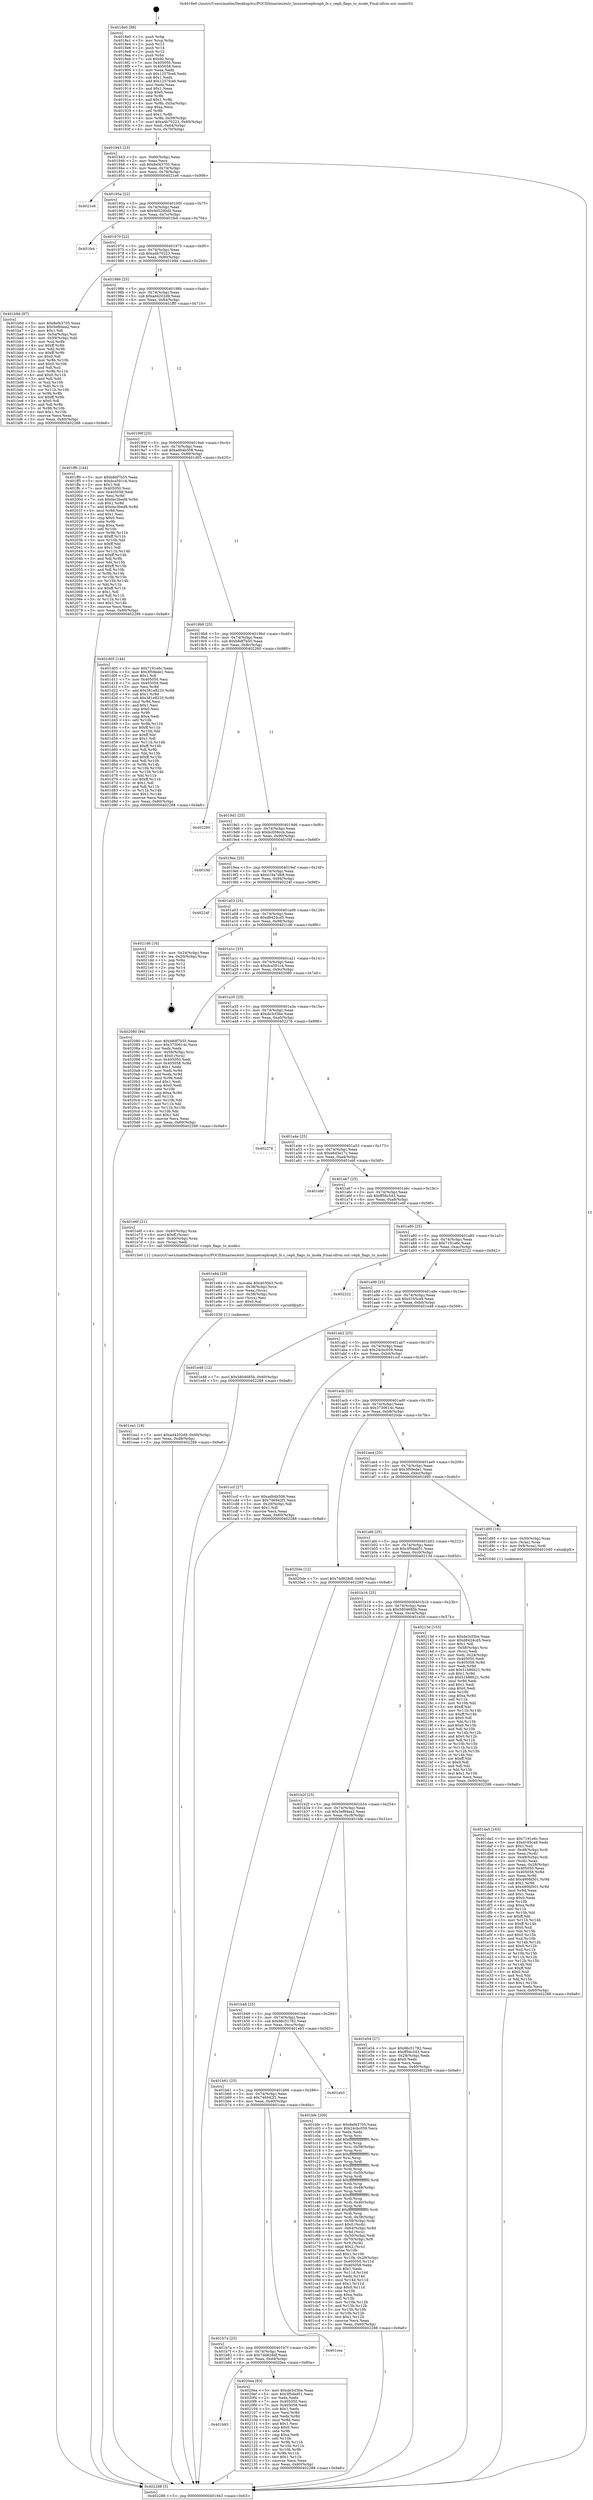 digraph "0x4018e0" {
  label = "0x4018e0 (/mnt/c/Users/mathe/Desktop/tcc/POCII/binaries/extr_linuxnetcephceph_fs.c_ceph_flags_to_mode_Final-ollvm.out::main(0))"
  labelloc = "t"
  node[shape=record]

  Entry [label="",width=0.3,height=0.3,shape=circle,fillcolor=black,style=filled]
  "0x401943" [label="{
     0x401943 [23]\l
     | [instrs]\l
     &nbsp;&nbsp;0x401943 \<+3\>: mov -0x60(%rbp),%eax\l
     &nbsp;&nbsp;0x401946 \<+2\>: mov %eax,%ecx\l
     &nbsp;&nbsp;0x401948 \<+6\>: sub $0x8ef43705,%ecx\l
     &nbsp;&nbsp;0x40194e \<+3\>: mov %eax,-0x74(%rbp)\l
     &nbsp;&nbsp;0x401951 \<+3\>: mov %ecx,-0x78(%rbp)\l
     &nbsp;&nbsp;0x401954 \<+6\>: je 00000000004021e6 \<main+0x906\>\l
  }"]
  "0x4021e6" [label="{
     0x4021e6\l
  }", style=dashed]
  "0x40195a" [label="{
     0x40195a [22]\l
     | [instrs]\l
     &nbsp;&nbsp;0x40195a \<+5\>: jmp 000000000040195f \<main+0x7f\>\l
     &nbsp;&nbsp;0x40195f \<+3\>: mov -0x74(%rbp),%eax\l
     &nbsp;&nbsp;0x401962 \<+5\>: sub $0x9d52d0d0,%eax\l
     &nbsp;&nbsp;0x401967 \<+3\>: mov %eax,-0x7c(%rbp)\l
     &nbsp;&nbsp;0x40196a \<+6\>: je 0000000000401fe4 \<main+0x704\>\l
  }"]
  Exit [label="",width=0.3,height=0.3,shape=circle,fillcolor=black,style=filled,peripheries=2]
  "0x401fe4" [label="{
     0x401fe4\l
  }", style=dashed]
  "0x401970" [label="{
     0x401970 [22]\l
     | [instrs]\l
     &nbsp;&nbsp;0x401970 \<+5\>: jmp 0000000000401975 \<main+0x95\>\l
     &nbsp;&nbsp;0x401975 \<+3\>: mov -0x74(%rbp),%eax\l
     &nbsp;&nbsp;0x401978 \<+5\>: sub $0xa4b70223,%eax\l
     &nbsp;&nbsp;0x40197d \<+3\>: mov %eax,-0x80(%rbp)\l
     &nbsp;&nbsp;0x401980 \<+6\>: je 0000000000401b9d \<main+0x2bd\>\l
  }"]
  "0x401b93" [label="{
     0x401b93\l
  }", style=dashed]
  "0x401b9d" [label="{
     0x401b9d [97]\l
     | [instrs]\l
     &nbsp;&nbsp;0x401b9d \<+5\>: mov $0x8ef43705,%eax\l
     &nbsp;&nbsp;0x401ba2 \<+5\>: mov $0x5ef84ea2,%ecx\l
     &nbsp;&nbsp;0x401ba7 \<+2\>: mov $0x1,%dl\l
     &nbsp;&nbsp;0x401ba9 \<+4\>: mov -0x5a(%rbp),%sil\l
     &nbsp;&nbsp;0x401bad \<+4\>: mov -0x59(%rbp),%dil\l
     &nbsp;&nbsp;0x401bb1 \<+3\>: mov %sil,%r8b\l
     &nbsp;&nbsp;0x401bb4 \<+4\>: xor $0xff,%r8b\l
     &nbsp;&nbsp;0x401bb8 \<+3\>: mov %dil,%r9b\l
     &nbsp;&nbsp;0x401bbb \<+4\>: xor $0xff,%r9b\l
     &nbsp;&nbsp;0x401bbf \<+3\>: xor $0x0,%dl\l
     &nbsp;&nbsp;0x401bc2 \<+3\>: mov %r8b,%r10b\l
     &nbsp;&nbsp;0x401bc5 \<+4\>: and $0x0,%r10b\l
     &nbsp;&nbsp;0x401bc9 \<+3\>: and %dl,%sil\l
     &nbsp;&nbsp;0x401bcc \<+3\>: mov %r9b,%r11b\l
     &nbsp;&nbsp;0x401bcf \<+4\>: and $0x0,%r11b\l
     &nbsp;&nbsp;0x401bd3 \<+3\>: and %dl,%dil\l
     &nbsp;&nbsp;0x401bd6 \<+3\>: or %sil,%r10b\l
     &nbsp;&nbsp;0x401bd9 \<+3\>: or %dil,%r11b\l
     &nbsp;&nbsp;0x401bdc \<+3\>: xor %r11b,%r10b\l
     &nbsp;&nbsp;0x401bdf \<+3\>: or %r9b,%r8b\l
     &nbsp;&nbsp;0x401be2 \<+4\>: xor $0xff,%r8b\l
     &nbsp;&nbsp;0x401be6 \<+3\>: or $0x0,%dl\l
     &nbsp;&nbsp;0x401be9 \<+3\>: and %dl,%r8b\l
     &nbsp;&nbsp;0x401bec \<+3\>: or %r8b,%r10b\l
     &nbsp;&nbsp;0x401bef \<+4\>: test $0x1,%r10b\l
     &nbsp;&nbsp;0x401bf3 \<+3\>: cmovne %ecx,%eax\l
     &nbsp;&nbsp;0x401bf6 \<+3\>: mov %eax,-0x60(%rbp)\l
     &nbsp;&nbsp;0x401bf9 \<+5\>: jmp 0000000000402288 \<main+0x9a8\>\l
  }"]
  "0x401986" [label="{
     0x401986 [25]\l
     | [instrs]\l
     &nbsp;&nbsp;0x401986 \<+5\>: jmp 000000000040198b \<main+0xab\>\l
     &nbsp;&nbsp;0x40198b \<+3\>: mov -0x74(%rbp),%eax\l
     &nbsp;&nbsp;0x40198e \<+5\>: sub $0xad4202d9,%eax\l
     &nbsp;&nbsp;0x401993 \<+6\>: mov %eax,-0x84(%rbp)\l
     &nbsp;&nbsp;0x401999 \<+6\>: je 0000000000401ff0 \<main+0x710\>\l
  }"]
  "0x402288" [label="{
     0x402288 [5]\l
     | [instrs]\l
     &nbsp;&nbsp;0x402288 \<+5\>: jmp 0000000000401943 \<main+0x63\>\l
  }"]
  "0x4018e0" [label="{
     0x4018e0 [99]\l
     | [instrs]\l
     &nbsp;&nbsp;0x4018e0 \<+1\>: push %rbp\l
     &nbsp;&nbsp;0x4018e1 \<+3\>: mov %rsp,%rbp\l
     &nbsp;&nbsp;0x4018e4 \<+2\>: push %r15\l
     &nbsp;&nbsp;0x4018e6 \<+2\>: push %r14\l
     &nbsp;&nbsp;0x4018e8 \<+2\>: push %r12\l
     &nbsp;&nbsp;0x4018ea \<+1\>: push %rbx\l
     &nbsp;&nbsp;0x4018eb \<+7\>: sub $0xd0,%rsp\l
     &nbsp;&nbsp;0x4018f2 \<+7\>: mov 0x405050,%eax\l
     &nbsp;&nbsp;0x4018f9 \<+7\>: mov 0x405058,%ecx\l
     &nbsp;&nbsp;0x401900 \<+2\>: mov %eax,%edx\l
     &nbsp;&nbsp;0x401902 \<+6\>: sub $0x1257fce6,%edx\l
     &nbsp;&nbsp;0x401908 \<+3\>: sub $0x1,%edx\l
     &nbsp;&nbsp;0x40190b \<+6\>: add $0x1257fce6,%edx\l
     &nbsp;&nbsp;0x401911 \<+3\>: imul %edx,%eax\l
     &nbsp;&nbsp;0x401914 \<+3\>: and $0x1,%eax\l
     &nbsp;&nbsp;0x401917 \<+3\>: cmp $0x0,%eax\l
     &nbsp;&nbsp;0x40191a \<+4\>: sete %r8b\l
     &nbsp;&nbsp;0x40191e \<+4\>: and $0x1,%r8b\l
     &nbsp;&nbsp;0x401922 \<+4\>: mov %r8b,-0x5a(%rbp)\l
     &nbsp;&nbsp;0x401926 \<+3\>: cmp $0xa,%ecx\l
     &nbsp;&nbsp;0x401929 \<+4\>: setl %r8b\l
     &nbsp;&nbsp;0x40192d \<+4\>: and $0x1,%r8b\l
     &nbsp;&nbsp;0x401931 \<+4\>: mov %r8b,-0x59(%rbp)\l
     &nbsp;&nbsp;0x401935 \<+7\>: movl $0xa4b70223,-0x60(%rbp)\l
     &nbsp;&nbsp;0x40193c \<+3\>: mov %edi,-0x64(%rbp)\l
     &nbsp;&nbsp;0x40193f \<+4\>: mov %rsi,-0x70(%rbp)\l
  }"]
  "0x4020ea" [label="{
     0x4020ea [83]\l
     | [instrs]\l
     &nbsp;&nbsp;0x4020ea \<+5\>: mov $0xde3cf3be,%eax\l
     &nbsp;&nbsp;0x4020ef \<+5\>: mov $0x3f5ded51,%ecx\l
     &nbsp;&nbsp;0x4020f4 \<+2\>: xor %edx,%edx\l
     &nbsp;&nbsp;0x4020f6 \<+7\>: mov 0x405050,%esi\l
     &nbsp;&nbsp;0x4020fd \<+7\>: mov 0x405058,%edi\l
     &nbsp;&nbsp;0x402104 \<+3\>: sub $0x1,%edx\l
     &nbsp;&nbsp;0x402107 \<+3\>: mov %esi,%r8d\l
     &nbsp;&nbsp;0x40210a \<+3\>: add %edx,%r8d\l
     &nbsp;&nbsp;0x40210d \<+4\>: imul %r8d,%esi\l
     &nbsp;&nbsp;0x402111 \<+3\>: and $0x1,%esi\l
     &nbsp;&nbsp;0x402114 \<+3\>: cmp $0x0,%esi\l
     &nbsp;&nbsp;0x402117 \<+4\>: sete %r9b\l
     &nbsp;&nbsp;0x40211b \<+3\>: cmp $0xa,%edi\l
     &nbsp;&nbsp;0x40211e \<+4\>: setl %r10b\l
     &nbsp;&nbsp;0x402122 \<+3\>: mov %r9b,%r11b\l
     &nbsp;&nbsp;0x402125 \<+3\>: and %r10b,%r11b\l
     &nbsp;&nbsp;0x402128 \<+3\>: xor %r10b,%r9b\l
     &nbsp;&nbsp;0x40212b \<+3\>: or %r9b,%r11b\l
     &nbsp;&nbsp;0x40212e \<+4\>: test $0x1,%r11b\l
     &nbsp;&nbsp;0x402132 \<+3\>: cmovne %ecx,%eax\l
     &nbsp;&nbsp;0x402135 \<+3\>: mov %eax,-0x60(%rbp)\l
     &nbsp;&nbsp;0x402138 \<+5\>: jmp 0000000000402288 \<main+0x9a8\>\l
  }"]
  "0x401ff0" [label="{
     0x401ff0 [144]\l
     | [instrs]\l
     &nbsp;&nbsp;0x401ff0 \<+5\>: mov $0xb8df7b55,%eax\l
     &nbsp;&nbsp;0x401ff5 \<+5\>: mov $0xdca591c4,%ecx\l
     &nbsp;&nbsp;0x401ffa \<+2\>: mov $0x1,%dl\l
     &nbsp;&nbsp;0x401ffc \<+7\>: mov 0x405050,%esi\l
     &nbsp;&nbsp;0x402003 \<+7\>: mov 0x405058,%edi\l
     &nbsp;&nbsp;0x40200a \<+3\>: mov %esi,%r8d\l
     &nbsp;&nbsp;0x40200d \<+7\>: sub $0xfac3bed8,%r8d\l
     &nbsp;&nbsp;0x402014 \<+4\>: sub $0x1,%r8d\l
     &nbsp;&nbsp;0x402018 \<+7\>: add $0xfac3bed8,%r8d\l
     &nbsp;&nbsp;0x40201f \<+4\>: imul %r8d,%esi\l
     &nbsp;&nbsp;0x402023 \<+3\>: and $0x1,%esi\l
     &nbsp;&nbsp;0x402026 \<+3\>: cmp $0x0,%esi\l
     &nbsp;&nbsp;0x402029 \<+4\>: sete %r9b\l
     &nbsp;&nbsp;0x40202d \<+3\>: cmp $0xa,%edi\l
     &nbsp;&nbsp;0x402030 \<+4\>: setl %r10b\l
     &nbsp;&nbsp;0x402034 \<+3\>: mov %r9b,%r11b\l
     &nbsp;&nbsp;0x402037 \<+4\>: xor $0xff,%r11b\l
     &nbsp;&nbsp;0x40203b \<+3\>: mov %r10b,%bl\l
     &nbsp;&nbsp;0x40203e \<+3\>: xor $0xff,%bl\l
     &nbsp;&nbsp;0x402041 \<+3\>: xor $0x1,%dl\l
     &nbsp;&nbsp;0x402044 \<+3\>: mov %r11b,%r14b\l
     &nbsp;&nbsp;0x402047 \<+4\>: and $0xff,%r14b\l
     &nbsp;&nbsp;0x40204b \<+3\>: and %dl,%r9b\l
     &nbsp;&nbsp;0x40204e \<+3\>: mov %bl,%r15b\l
     &nbsp;&nbsp;0x402051 \<+4\>: and $0xff,%r15b\l
     &nbsp;&nbsp;0x402055 \<+3\>: and %dl,%r10b\l
     &nbsp;&nbsp;0x402058 \<+3\>: or %r9b,%r14b\l
     &nbsp;&nbsp;0x40205b \<+3\>: or %r10b,%r15b\l
     &nbsp;&nbsp;0x40205e \<+3\>: xor %r15b,%r14b\l
     &nbsp;&nbsp;0x402061 \<+3\>: or %bl,%r11b\l
     &nbsp;&nbsp;0x402064 \<+4\>: xor $0xff,%r11b\l
     &nbsp;&nbsp;0x402068 \<+3\>: or $0x1,%dl\l
     &nbsp;&nbsp;0x40206b \<+3\>: and %dl,%r11b\l
     &nbsp;&nbsp;0x40206e \<+3\>: or %r11b,%r14b\l
     &nbsp;&nbsp;0x402071 \<+4\>: test $0x1,%r14b\l
     &nbsp;&nbsp;0x402075 \<+3\>: cmovne %ecx,%eax\l
     &nbsp;&nbsp;0x402078 \<+3\>: mov %eax,-0x60(%rbp)\l
     &nbsp;&nbsp;0x40207b \<+5\>: jmp 0000000000402288 \<main+0x9a8\>\l
  }"]
  "0x40199f" [label="{
     0x40199f [25]\l
     | [instrs]\l
     &nbsp;&nbsp;0x40199f \<+5\>: jmp 00000000004019a4 \<main+0xc4\>\l
     &nbsp;&nbsp;0x4019a4 \<+3\>: mov -0x74(%rbp),%eax\l
     &nbsp;&nbsp;0x4019a7 \<+5\>: sub $0xadb4b508,%eax\l
     &nbsp;&nbsp;0x4019ac \<+6\>: mov %eax,-0x88(%rbp)\l
     &nbsp;&nbsp;0x4019b2 \<+6\>: je 0000000000401d05 \<main+0x425\>\l
  }"]
  "0x401b7a" [label="{
     0x401b7a [25]\l
     | [instrs]\l
     &nbsp;&nbsp;0x401b7a \<+5\>: jmp 0000000000401b7f \<main+0x29f\>\l
     &nbsp;&nbsp;0x401b7f \<+3\>: mov -0x74(%rbp),%eax\l
     &nbsp;&nbsp;0x401b82 \<+5\>: sub $0x7dd828df,%eax\l
     &nbsp;&nbsp;0x401b87 \<+6\>: mov %eax,-0xd4(%rbp)\l
     &nbsp;&nbsp;0x401b8d \<+6\>: je 00000000004020ea \<main+0x80a\>\l
  }"]
  "0x401d05" [label="{
     0x401d05 [144]\l
     | [instrs]\l
     &nbsp;&nbsp;0x401d05 \<+5\>: mov $0x7191e6c,%eax\l
     &nbsp;&nbsp;0x401d0a \<+5\>: mov $0x3f59ede1,%ecx\l
     &nbsp;&nbsp;0x401d0f \<+2\>: mov $0x1,%dl\l
     &nbsp;&nbsp;0x401d11 \<+7\>: mov 0x405050,%esi\l
     &nbsp;&nbsp;0x401d18 \<+7\>: mov 0x405058,%edi\l
     &nbsp;&nbsp;0x401d1f \<+3\>: mov %esi,%r8d\l
     &nbsp;&nbsp;0x401d22 \<+7\>: add $0x381e8220,%r8d\l
     &nbsp;&nbsp;0x401d29 \<+4\>: sub $0x1,%r8d\l
     &nbsp;&nbsp;0x401d2d \<+7\>: sub $0x381e8220,%r8d\l
     &nbsp;&nbsp;0x401d34 \<+4\>: imul %r8d,%esi\l
     &nbsp;&nbsp;0x401d38 \<+3\>: and $0x1,%esi\l
     &nbsp;&nbsp;0x401d3b \<+3\>: cmp $0x0,%esi\l
     &nbsp;&nbsp;0x401d3e \<+4\>: sete %r9b\l
     &nbsp;&nbsp;0x401d42 \<+3\>: cmp $0xa,%edi\l
     &nbsp;&nbsp;0x401d45 \<+4\>: setl %r10b\l
     &nbsp;&nbsp;0x401d49 \<+3\>: mov %r9b,%r11b\l
     &nbsp;&nbsp;0x401d4c \<+4\>: xor $0xff,%r11b\l
     &nbsp;&nbsp;0x401d50 \<+3\>: mov %r10b,%bl\l
     &nbsp;&nbsp;0x401d53 \<+3\>: xor $0xff,%bl\l
     &nbsp;&nbsp;0x401d56 \<+3\>: xor $0x1,%dl\l
     &nbsp;&nbsp;0x401d59 \<+3\>: mov %r11b,%r14b\l
     &nbsp;&nbsp;0x401d5c \<+4\>: and $0xff,%r14b\l
     &nbsp;&nbsp;0x401d60 \<+3\>: and %dl,%r9b\l
     &nbsp;&nbsp;0x401d63 \<+3\>: mov %bl,%r15b\l
     &nbsp;&nbsp;0x401d66 \<+4\>: and $0xff,%r15b\l
     &nbsp;&nbsp;0x401d6a \<+3\>: and %dl,%r10b\l
     &nbsp;&nbsp;0x401d6d \<+3\>: or %r9b,%r14b\l
     &nbsp;&nbsp;0x401d70 \<+3\>: or %r10b,%r15b\l
     &nbsp;&nbsp;0x401d73 \<+3\>: xor %r15b,%r14b\l
     &nbsp;&nbsp;0x401d76 \<+3\>: or %bl,%r11b\l
     &nbsp;&nbsp;0x401d79 \<+4\>: xor $0xff,%r11b\l
     &nbsp;&nbsp;0x401d7d \<+3\>: or $0x1,%dl\l
     &nbsp;&nbsp;0x401d80 \<+3\>: and %dl,%r11b\l
     &nbsp;&nbsp;0x401d83 \<+3\>: or %r11b,%r14b\l
     &nbsp;&nbsp;0x401d86 \<+4\>: test $0x1,%r14b\l
     &nbsp;&nbsp;0x401d8a \<+3\>: cmovne %ecx,%eax\l
     &nbsp;&nbsp;0x401d8d \<+3\>: mov %eax,-0x60(%rbp)\l
     &nbsp;&nbsp;0x401d90 \<+5\>: jmp 0000000000402288 \<main+0x9a8\>\l
  }"]
  "0x4019b8" [label="{
     0x4019b8 [25]\l
     | [instrs]\l
     &nbsp;&nbsp;0x4019b8 \<+5\>: jmp 00000000004019bd \<main+0xdd\>\l
     &nbsp;&nbsp;0x4019bd \<+3\>: mov -0x74(%rbp),%eax\l
     &nbsp;&nbsp;0x4019c0 \<+5\>: sub $0xb8df7b55,%eax\l
     &nbsp;&nbsp;0x4019c5 \<+6\>: mov %eax,-0x8c(%rbp)\l
     &nbsp;&nbsp;0x4019cb \<+6\>: je 0000000000402260 \<main+0x980\>\l
  }"]
  "0x401cea" [label="{
     0x401cea\l
  }", style=dashed]
  "0x402260" [label="{
     0x402260\l
  }", style=dashed]
  "0x4019d1" [label="{
     0x4019d1 [25]\l
     | [instrs]\l
     &nbsp;&nbsp;0x4019d1 \<+5\>: jmp 00000000004019d6 \<main+0xf6\>\l
     &nbsp;&nbsp;0x4019d6 \<+3\>: mov -0x74(%rbp),%eax\l
     &nbsp;&nbsp;0x4019d9 \<+5\>: sub $0xbc058ccb,%eax\l
     &nbsp;&nbsp;0x4019de \<+6\>: mov %eax,-0x90(%rbp)\l
     &nbsp;&nbsp;0x4019e4 \<+6\>: je 0000000000401f4f \<main+0x66f\>\l
  }"]
  "0x401b61" [label="{
     0x401b61 [25]\l
     | [instrs]\l
     &nbsp;&nbsp;0x401b61 \<+5\>: jmp 0000000000401b66 \<main+0x286\>\l
     &nbsp;&nbsp;0x401b66 \<+3\>: mov -0x74(%rbp),%eax\l
     &nbsp;&nbsp;0x401b69 \<+5\>: sub $0x746942f1,%eax\l
     &nbsp;&nbsp;0x401b6e \<+6\>: mov %eax,-0xd0(%rbp)\l
     &nbsp;&nbsp;0x401b74 \<+6\>: je 0000000000401cea \<main+0x40a\>\l
  }"]
  "0x401f4f" [label="{
     0x401f4f\l
  }", style=dashed]
  "0x4019ea" [label="{
     0x4019ea [25]\l
     | [instrs]\l
     &nbsp;&nbsp;0x4019ea \<+5\>: jmp 00000000004019ef \<main+0x10f\>\l
     &nbsp;&nbsp;0x4019ef \<+3\>: mov -0x74(%rbp),%eax\l
     &nbsp;&nbsp;0x4019f2 \<+5\>: sub $0xd19a7d68,%eax\l
     &nbsp;&nbsp;0x4019f7 \<+6\>: mov %eax,-0x94(%rbp)\l
     &nbsp;&nbsp;0x4019fd \<+6\>: je 000000000040224f \<main+0x96f\>\l
  }"]
  "0x401eb3" [label="{
     0x401eb3\l
  }", style=dashed]
  "0x40224f" [label="{
     0x40224f\l
  }", style=dashed]
  "0x401a03" [label="{
     0x401a03 [25]\l
     | [instrs]\l
     &nbsp;&nbsp;0x401a03 \<+5\>: jmp 0000000000401a08 \<main+0x128\>\l
     &nbsp;&nbsp;0x401a08 \<+3\>: mov -0x74(%rbp),%eax\l
     &nbsp;&nbsp;0x401a0b \<+5\>: sub $0xd8424cd5,%eax\l
     &nbsp;&nbsp;0x401a10 \<+6\>: mov %eax,-0x98(%rbp)\l
     &nbsp;&nbsp;0x401a16 \<+6\>: je 00000000004021d6 \<main+0x8f6\>\l
  }"]
  "0x401ea1" [label="{
     0x401ea1 [18]\l
     | [instrs]\l
     &nbsp;&nbsp;0x401ea1 \<+7\>: movl $0xad4202d9,-0x60(%rbp)\l
     &nbsp;&nbsp;0x401ea8 \<+6\>: mov %eax,-0xd8(%rbp)\l
     &nbsp;&nbsp;0x401eae \<+5\>: jmp 0000000000402288 \<main+0x9a8\>\l
  }"]
  "0x4021d6" [label="{
     0x4021d6 [16]\l
     | [instrs]\l
     &nbsp;&nbsp;0x4021d6 \<+3\>: mov -0x24(%rbp),%eax\l
     &nbsp;&nbsp;0x4021d9 \<+4\>: lea -0x20(%rbp),%rsp\l
     &nbsp;&nbsp;0x4021dd \<+1\>: pop %rbx\l
     &nbsp;&nbsp;0x4021de \<+2\>: pop %r12\l
     &nbsp;&nbsp;0x4021e0 \<+2\>: pop %r14\l
     &nbsp;&nbsp;0x4021e2 \<+2\>: pop %r15\l
     &nbsp;&nbsp;0x4021e4 \<+1\>: pop %rbp\l
     &nbsp;&nbsp;0x4021e5 \<+1\>: ret\l
  }"]
  "0x401a1c" [label="{
     0x401a1c [25]\l
     | [instrs]\l
     &nbsp;&nbsp;0x401a1c \<+5\>: jmp 0000000000401a21 \<main+0x141\>\l
     &nbsp;&nbsp;0x401a21 \<+3\>: mov -0x74(%rbp),%eax\l
     &nbsp;&nbsp;0x401a24 \<+5\>: sub $0xdca591c4,%eax\l
     &nbsp;&nbsp;0x401a29 \<+6\>: mov %eax,-0x9c(%rbp)\l
     &nbsp;&nbsp;0x401a2f \<+6\>: je 0000000000402080 \<main+0x7a0\>\l
  }"]
  "0x401e84" [label="{
     0x401e84 [29]\l
     | [instrs]\l
     &nbsp;&nbsp;0x401e84 \<+10\>: movabs $0x4030b3,%rdi\l
     &nbsp;&nbsp;0x401e8e \<+4\>: mov -0x38(%rbp),%rcx\l
     &nbsp;&nbsp;0x401e92 \<+2\>: mov %eax,(%rcx)\l
     &nbsp;&nbsp;0x401e94 \<+4\>: mov -0x38(%rbp),%rcx\l
     &nbsp;&nbsp;0x401e98 \<+2\>: mov (%rcx),%esi\l
     &nbsp;&nbsp;0x401e9a \<+2\>: mov $0x0,%al\l
     &nbsp;&nbsp;0x401e9c \<+5\>: call 0000000000401030 \<printf@plt\>\l
     | [calls]\l
     &nbsp;&nbsp;0x401030 \{1\} (unknown)\l
  }"]
  "0x402080" [label="{
     0x402080 [94]\l
     | [instrs]\l
     &nbsp;&nbsp;0x402080 \<+5\>: mov $0xb8df7b55,%eax\l
     &nbsp;&nbsp;0x402085 \<+5\>: mov $0x3730614c,%ecx\l
     &nbsp;&nbsp;0x40208a \<+2\>: xor %edx,%edx\l
     &nbsp;&nbsp;0x40208c \<+4\>: mov -0x58(%rbp),%rsi\l
     &nbsp;&nbsp;0x402090 \<+6\>: movl $0x0,(%rsi)\l
     &nbsp;&nbsp;0x402096 \<+7\>: mov 0x405050,%edi\l
     &nbsp;&nbsp;0x40209d \<+8\>: mov 0x405058,%r8d\l
     &nbsp;&nbsp;0x4020a5 \<+3\>: sub $0x1,%edx\l
     &nbsp;&nbsp;0x4020a8 \<+3\>: mov %edi,%r9d\l
     &nbsp;&nbsp;0x4020ab \<+3\>: add %edx,%r9d\l
     &nbsp;&nbsp;0x4020ae \<+4\>: imul %r9d,%edi\l
     &nbsp;&nbsp;0x4020b2 \<+3\>: and $0x1,%edi\l
     &nbsp;&nbsp;0x4020b5 \<+3\>: cmp $0x0,%edi\l
     &nbsp;&nbsp;0x4020b8 \<+4\>: sete %r10b\l
     &nbsp;&nbsp;0x4020bc \<+4\>: cmp $0xa,%r8d\l
     &nbsp;&nbsp;0x4020c0 \<+4\>: setl %r11b\l
     &nbsp;&nbsp;0x4020c4 \<+3\>: mov %r10b,%bl\l
     &nbsp;&nbsp;0x4020c7 \<+3\>: and %r11b,%bl\l
     &nbsp;&nbsp;0x4020ca \<+3\>: xor %r11b,%r10b\l
     &nbsp;&nbsp;0x4020cd \<+3\>: or %r10b,%bl\l
     &nbsp;&nbsp;0x4020d0 \<+3\>: test $0x1,%bl\l
     &nbsp;&nbsp;0x4020d3 \<+3\>: cmovne %ecx,%eax\l
     &nbsp;&nbsp;0x4020d6 \<+3\>: mov %eax,-0x60(%rbp)\l
     &nbsp;&nbsp;0x4020d9 \<+5\>: jmp 0000000000402288 \<main+0x9a8\>\l
  }"]
  "0x401a35" [label="{
     0x401a35 [25]\l
     | [instrs]\l
     &nbsp;&nbsp;0x401a35 \<+5\>: jmp 0000000000401a3a \<main+0x15a\>\l
     &nbsp;&nbsp;0x401a3a \<+3\>: mov -0x74(%rbp),%eax\l
     &nbsp;&nbsp;0x401a3d \<+5\>: sub $0xde3cf3be,%eax\l
     &nbsp;&nbsp;0x401a42 \<+6\>: mov %eax,-0xa0(%rbp)\l
     &nbsp;&nbsp;0x401a48 \<+6\>: je 0000000000402276 \<main+0x996\>\l
  }"]
  "0x401da5" [label="{
     0x401da5 [163]\l
     | [instrs]\l
     &nbsp;&nbsp;0x401da5 \<+5\>: mov $0x7191e6c,%ecx\l
     &nbsp;&nbsp;0x401daa \<+5\>: mov $0xd165ca9,%edx\l
     &nbsp;&nbsp;0x401daf \<+3\>: mov $0x1,%sil\l
     &nbsp;&nbsp;0x401db2 \<+4\>: mov -0x48(%rbp),%rdi\l
     &nbsp;&nbsp;0x401db6 \<+2\>: mov %eax,(%rdi)\l
     &nbsp;&nbsp;0x401db8 \<+4\>: mov -0x48(%rbp),%rdi\l
     &nbsp;&nbsp;0x401dbc \<+2\>: mov (%rdi),%eax\l
     &nbsp;&nbsp;0x401dbe \<+3\>: mov %eax,-0x28(%rbp)\l
     &nbsp;&nbsp;0x401dc1 \<+7\>: mov 0x405050,%eax\l
     &nbsp;&nbsp;0x401dc8 \<+8\>: mov 0x405058,%r8d\l
     &nbsp;&nbsp;0x401dd0 \<+3\>: mov %eax,%r9d\l
     &nbsp;&nbsp;0x401dd3 \<+7\>: add $0x490fd501,%r9d\l
     &nbsp;&nbsp;0x401dda \<+4\>: sub $0x1,%r9d\l
     &nbsp;&nbsp;0x401dde \<+7\>: sub $0x490fd501,%r9d\l
     &nbsp;&nbsp;0x401de5 \<+4\>: imul %r9d,%eax\l
     &nbsp;&nbsp;0x401de9 \<+3\>: and $0x1,%eax\l
     &nbsp;&nbsp;0x401dec \<+3\>: cmp $0x0,%eax\l
     &nbsp;&nbsp;0x401def \<+4\>: sete %r10b\l
     &nbsp;&nbsp;0x401df3 \<+4\>: cmp $0xa,%r8d\l
     &nbsp;&nbsp;0x401df7 \<+4\>: setl %r11b\l
     &nbsp;&nbsp;0x401dfb \<+3\>: mov %r10b,%bl\l
     &nbsp;&nbsp;0x401dfe \<+3\>: xor $0xff,%bl\l
     &nbsp;&nbsp;0x401e01 \<+3\>: mov %r11b,%r14b\l
     &nbsp;&nbsp;0x401e04 \<+4\>: xor $0xff,%r14b\l
     &nbsp;&nbsp;0x401e08 \<+4\>: xor $0x0,%sil\l
     &nbsp;&nbsp;0x401e0c \<+3\>: mov %bl,%r15b\l
     &nbsp;&nbsp;0x401e0f \<+4\>: and $0x0,%r15b\l
     &nbsp;&nbsp;0x401e13 \<+3\>: and %sil,%r10b\l
     &nbsp;&nbsp;0x401e16 \<+3\>: mov %r14b,%r12b\l
     &nbsp;&nbsp;0x401e19 \<+4\>: and $0x0,%r12b\l
     &nbsp;&nbsp;0x401e1d \<+3\>: and %sil,%r11b\l
     &nbsp;&nbsp;0x401e20 \<+3\>: or %r10b,%r15b\l
     &nbsp;&nbsp;0x401e23 \<+3\>: or %r11b,%r12b\l
     &nbsp;&nbsp;0x401e26 \<+3\>: xor %r12b,%r15b\l
     &nbsp;&nbsp;0x401e29 \<+3\>: or %r14b,%bl\l
     &nbsp;&nbsp;0x401e2c \<+3\>: xor $0xff,%bl\l
     &nbsp;&nbsp;0x401e2f \<+4\>: or $0x0,%sil\l
     &nbsp;&nbsp;0x401e33 \<+3\>: and %sil,%bl\l
     &nbsp;&nbsp;0x401e36 \<+3\>: or %bl,%r15b\l
     &nbsp;&nbsp;0x401e39 \<+4\>: test $0x1,%r15b\l
     &nbsp;&nbsp;0x401e3d \<+3\>: cmovne %edx,%ecx\l
     &nbsp;&nbsp;0x401e40 \<+3\>: mov %ecx,-0x60(%rbp)\l
     &nbsp;&nbsp;0x401e43 \<+5\>: jmp 0000000000402288 \<main+0x9a8\>\l
  }"]
  "0x402276" [label="{
     0x402276\l
  }", style=dashed]
  "0x401a4e" [label="{
     0x401a4e [25]\l
     | [instrs]\l
     &nbsp;&nbsp;0x401a4e \<+5\>: jmp 0000000000401a53 \<main+0x173\>\l
     &nbsp;&nbsp;0x401a53 \<+3\>: mov -0x74(%rbp),%eax\l
     &nbsp;&nbsp;0x401a56 \<+5\>: sub $0xe6d3e17c,%eax\l
     &nbsp;&nbsp;0x401a5b \<+6\>: mov %eax,-0xa4(%rbp)\l
     &nbsp;&nbsp;0x401a61 \<+6\>: je 0000000000401ebf \<main+0x5df\>\l
  }"]
  "0x401b48" [label="{
     0x401b48 [25]\l
     | [instrs]\l
     &nbsp;&nbsp;0x401b48 \<+5\>: jmp 0000000000401b4d \<main+0x26d\>\l
     &nbsp;&nbsp;0x401b4d \<+3\>: mov -0x74(%rbp),%eax\l
     &nbsp;&nbsp;0x401b50 \<+5\>: sub $0x66c51782,%eax\l
     &nbsp;&nbsp;0x401b55 \<+6\>: mov %eax,-0xcc(%rbp)\l
     &nbsp;&nbsp;0x401b5b \<+6\>: je 0000000000401eb3 \<main+0x5d3\>\l
  }"]
  "0x401ebf" [label="{
     0x401ebf\l
  }", style=dashed]
  "0x401a67" [label="{
     0x401a67 [25]\l
     | [instrs]\l
     &nbsp;&nbsp;0x401a67 \<+5\>: jmp 0000000000401a6c \<main+0x18c\>\l
     &nbsp;&nbsp;0x401a6c \<+3\>: mov -0x74(%rbp),%eax\l
     &nbsp;&nbsp;0x401a6f \<+5\>: sub $0xff56c543,%eax\l
     &nbsp;&nbsp;0x401a74 \<+6\>: mov %eax,-0xa8(%rbp)\l
     &nbsp;&nbsp;0x401a7a \<+6\>: je 0000000000401e6f \<main+0x58f\>\l
  }"]
  "0x401bfe" [label="{
     0x401bfe [209]\l
     | [instrs]\l
     &nbsp;&nbsp;0x401bfe \<+5\>: mov $0x8ef43705,%eax\l
     &nbsp;&nbsp;0x401c03 \<+5\>: mov $0x24cbc059,%ecx\l
     &nbsp;&nbsp;0x401c08 \<+2\>: xor %edx,%edx\l
     &nbsp;&nbsp;0x401c0a \<+3\>: mov %rsp,%rsi\l
     &nbsp;&nbsp;0x401c0d \<+4\>: add $0xfffffffffffffff0,%rsi\l
     &nbsp;&nbsp;0x401c11 \<+3\>: mov %rsi,%rsp\l
     &nbsp;&nbsp;0x401c14 \<+4\>: mov %rsi,-0x58(%rbp)\l
     &nbsp;&nbsp;0x401c18 \<+3\>: mov %rsp,%rsi\l
     &nbsp;&nbsp;0x401c1b \<+4\>: add $0xfffffffffffffff0,%rsi\l
     &nbsp;&nbsp;0x401c1f \<+3\>: mov %rsi,%rsp\l
     &nbsp;&nbsp;0x401c22 \<+3\>: mov %rsp,%rdi\l
     &nbsp;&nbsp;0x401c25 \<+4\>: add $0xfffffffffffffff0,%rdi\l
     &nbsp;&nbsp;0x401c29 \<+3\>: mov %rdi,%rsp\l
     &nbsp;&nbsp;0x401c2c \<+4\>: mov %rdi,-0x50(%rbp)\l
     &nbsp;&nbsp;0x401c30 \<+3\>: mov %rsp,%rdi\l
     &nbsp;&nbsp;0x401c33 \<+4\>: add $0xfffffffffffffff0,%rdi\l
     &nbsp;&nbsp;0x401c37 \<+3\>: mov %rdi,%rsp\l
     &nbsp;&nbsp;0x401c3a \<+4\>: mov %rdi,-0x48(%rbp)\l
     &nbsp;&nbsp;0x401c3e \<+3\>: mov %rsp,%rdi\l
     &nbsp;&nbsp;0x401c41 \<+4\>: add $0xfffffffffffffff0,%rdi\l
     &nbsp;&nbsp;0x401c45 \<+3\>: mov %rdi,%rsp\l
     &nbsp;&nbsp;0x401c48 \<+4\>: mov %rdi,-0x40(%rbp)\l
     &nbsp;&nbsp;0x401c4c \<+3\>: mov %rsp,%rdi\l
     &nbsp;&nbsp;0x401c4f \<+4\>: add $0xfffffffffffffff0,%rdi\l
     &nbsp;&nbsp;0x401c53 \<+3\>: mov %rdi,%rsp\l
     &nbsp;&nbsp;0x401c56 \<+4\>: mov %rdi,-0x38(%rbp)\l
     &nbsp;&nbsp;0x401c5a \<+4\>: mov -0x58(%rbp),%rdi\l
     &nbsp;&nbsp;0x401c5e \<+6\>: movl $0x0,(%rdi)\l
     &nbsp;&nbsp;0x401c64 \<+4\>: mov -0x64(%rbp),%r8d\l
     &nbsp;&nbsp;0x401c68 \<+3\>: mov %r8d,(%rsi)\l
     &nbsp;&nbsp;0x401c6b \<+4\>: mov -0x50(%rbp),%rdi\l
     &nbsp;&nbsp;0x401c6f \<+4\>: mov -0x70(%rbp),%r9\l
     &nbsp;&nbsp;0x401c73 \<+3\>: mov %r9,(%rdi)\l
     &nbsp;&nbsp;0x401c76 \<+3\>: cmpl $0x2,(%rsi)\l
     &nbsp;&nbsp;0x401c79 \<+4\>: setne %r10b\l
     &nbsp;&nbsp;0x401c7d \<+4\>: and $0x1,%r10b\l
     &nbsp;&nbsp;0x401c81 \<+4\>: mov %r10b,-0x29(%rbp)\l
     &nbsp;&nbsp;0x401c85 \<+8\>: mov 0x405050,%r11d\l
     &nbsp;&nbsp;0x401c8d \<+7\>: mov 0x405058,%ebx\l
     &nbsp;&nbsp;0x401c94 \<+3\>: sub $0x1,%edx\l
     &nbsp;&nbsp;0x401c97 \<+3\>: mov %r11d,%r14d\l
     &nbsp;&nbsp;0x401c9a \<+3\>: add %edx,%r14d\l
     &nbsp;&nbsp;0x401c9d \<+4\>: imul %r14d,%r11d\l
     &nbsp;&nbsp;0x401ca1 \<+4\>: and $0x1,%r11d\l
     &nbsp;&nbsp;0x401ca5 \<+4\>: cmp $0x0,%r11d\l
     &nbsp;&nbsp;0x401ca9 \<+4\>: sete %r10b\l
     &nbsp;&nbsp;0x401cad \<+3\>: cmp $0xa,%ebx\l
     &nbsp;&nbsp;0x401cb0 \<+4\>: setl %r15b\l
     &nbsp;&nbsp;0x401cb4 \<+3\>: mov %r10b,%r12b\l
     &nbsp;&nbsp;0x401cb7 \<+3\>: and %r15b,%r12b\l
     &nbsp;&nbsp;0x401cba \<+3\>: xor %r15b,%r10b\l
     &nbsp;&nbsp;0x401cbd \<+3\>: or %r10b,%r12b\l
     &nbsp;&nbsp;0x401cc0 \<+4\>: test $0x1,%r12b\l
     &nbsp;&nbsp;0x401cc4 \<+3\>: cmovne %ecx,%eax\l
     &nbsp;&nbsp;0x401cc7 \<+3\>: mov %eax,-0x60(%rbp)\l
     &nbsp;&nbsp;0x401cca \<+5\>: jmp 0000000000402288 \<main+0x9a8\>\l
  }"]
  "0x401e6f" [label="{
     0x401e6f [21]\l
     | [instrs]\l
     &nbsp;&nbsp;0x401e6f \<+4\>: mov -0x40(%rbp),%rax\l
     &nbsp;&nbsp;0x401e73 \<+6\>: movl $0xff,(%rax)\l
     &nbsp;&nbsp;0x401e79 \<+4\>: mov -0x40(%rbp),%rax\l
     &nbsp;&nbsp;0x401e7d \<+2\>: mov (%rax),%edi\l
     &nbsp;&nbsp;0x401e7f \<+5\>: call 00000000004015e0 \<ceph_flags_to_mode\>\l
     | [calls]\l
     &nbsp;&nbsp;0x4015e0 \{1\} (/mnt/c/Users/mathe/Desktop/tcc/POCII/binaries/extr_linuxnetcephceph_fs.c_ceph_flags_to_mode_Final-ollvm.out::ceph_flags_to_mode)\l
  }"]
  "0x401a80" [label="{
     0x401a80 [25]\l
     | [instrs]\l
     &nbsp;&nbsp;0x401a80 \<+5\>: jmp 0000000000401a85 \<main+0x1a5\>\l
     &nbsp;&nbsp;0x401a85 \<+3\>: mov -0x74(%rbp),%eax\l
     &nbsp;&nbsp;0x401a88 \<+5\>: sub $0x7191e6c,%eax\l
     &nbsp;&nbsp;0x401a8d \<+6\>: mov %eax,-0xac(%rbp)\l
     &nbsp;&nbsp;0x401a93 \<+6\>: je 0000000000402222 \<main+0x942\>\l
  }"]
  "0x401b2f" [label="{
     0x401b2f [25]\l
     | [instrs]\l
     &nbsp;&nbsp;0x401b2f \<+5\>: jmp 0000000000401b34 \<main+0x254\>\l
     &nbsp;&nbsp;0x401b34 \<+3\>: mov -0x74(%rbp),%eax\l
     &nbsp;&nbsp;0x401b37 \<+5\>: sub $0x5ef84ea2,%eax\l
     &nbsp;&nbsp;0x401b3c \<+6\>: mov %eax,-0xc8(%rbp)\l
     &nbsp;&nbsp;0x401b42 \<+6\>: je 0000000000401bfe \<main+0x31e\>\l
  }"]
  "0x402222" [label="{
     0x402222\l
  }", style=dashed]
  "0x401a99" [label="{
     0x401a99 [25]\l
     | [instrs]\l
     &nbsp;&nbsp;0x401a99 \<+5\>: jmp 0000000000401a9e \<main+0x1be\>\l
     &nbsp;&nbsp;0x401a9e \<+3\>: mov -0x74(%rbp),%eax\l
     &nbsp;&nbsp;0x401aa1 \<+5\>: sub $0xd165ca9,%eax\l
     &nbsp;&nbsp;0x401aa6 \<+6\>: mov %eax,-0xb0(%rbp)\l
     &nbsp;&nbsp;0x401aac \<+6\>: je 0000000000401e48 \<main+0x568\>\l
  }"]
  "0x401e54" [label="{
     0x401e54 [27]\l
     | [instrs]\l
     &nbsp;&nbsp;0x401e54 \<+5\>: mov $0x66c51782,%eax\l
     &nbsp;&nbsp;0x401e59 \<+5\>: mov $0xff56c543,%ecx\l
     &nbsp;&nbsp;0x401e5e \<+3\>: mov -0x28(%rbp),%edx\l
     &nbsp;&nbsp;0x401e61 \<+3\>: cmp $0x0,%edx\l
     &nbsp;&nbsp;0x401e64 \<+3\>: cmove %ecx,%eax\l
     &nbsp;&nbsp;0x401e67 \<+3\>: mov %eax,-0x60(%rbp)\l
     &nbsp;&nbsp;0x401e6a \<+5\>: jmp 0000000000402288 \<main+0x9a8\>\l
  }"]
  "0x401e48" [label="{
     0x401e48 [12]\l
     | [instrs]\l
     &nbsp;&nbsp;0x401e48 \<+7\>: movl $0x5804685b,-0x60(%rbp)\l
     &nbsp;&nbsp;0x401e4f \<+5\>: jmp 0000000000402288 \<main+0x9a8\>\l
  }"]
  "0x401ab2" [label="{
     0x401ab2 [25]\l
     | [instrs]\l
     &nbsp;&nbsp;0x401ab2 \<+5\>: jmp 0000000000401ab7 \<main+0x1d7\>\l
     &nbsp;&nbsp;0x401ab7 \<+3\>: mov -0x74(%rbp),%eax\l
     &nbsp;&nbsp;0x401aba \<+5\>: sub $0x24cbc059,%eax\l
     &nbsp;&nbsp;0x401abf \<+6\>: mov %eax,-0xb4(%rbp)\l
     &nbsp;&nbsp;0x401ac5 \<+6\>: je 0000000000401ccf \<main+0x3ef\>\l
  }"]
  "0x401b16" [label="{
     0x401b16 [25]\l
     | [instrs]\l
     &nbsp;&nbsp;0x401b16 \<+5\>: jmp 0000000000401b1b \<main+0x23b\>\l
     &nbsp;&nbsp;0x401b1b \<+3\>: mov -0x74(%rbp),%eax\l
     &nbsp;&nbsp;0x401b1e \<+5\>: sub $0x5804685b,%eax\l
     &nbsp;&nbsp;0x401b23 \<+6\>: mov %eax,-0xc4(%rbp)\l
     &nbsp;&nbsp;0x401b29 \<+6\>: je 0000000000401e54 \<main+0x574\>\l
  }"]
  "0x401ccf" [label="{
     0x401ccf [27]\l
     | [instrs]\l
     &nbsp;&nbsp;0x401ccf \<+5\>: mov $0xadb4b508,%eax\l
     &nbsp;&nbsp;0x401cd4 \<+5\>: mov $0x746942f1,%ecx\l
     &nbsp;&nbsp;0x401cd9 \<+3\>: mov -0x29(%rbp),%dl\l
     &nbsp;&nbsp;0x401cdc \<+3\>: test $0x1,%dl\l
     &nbsp;&nbsp;0x401cdf \<+3\>: cmovne %ecx,%eax\l
     &nbsp;&nbsp;0x401ce2 \<+3\>: mov %eax,-0x60(%rbp)\l
     &nbsp;&nbsp;0x401ce5 \<+5\>: jmp 0000000000402288 \<main+0x9a8\>\l
  }"]
  "0x401acb" [label="{
     0x401acb [25]\l
     | [instrs]\l
     &nbsp;&nbsp;0x401acb \<+5\>: jmp 0000000000401ad0 \<main+0x1f0\>\l
     &nbsp;&nbsp;0x401ad0 \<+3\>: mov -0x74(%rbp),%eax\l
     &nbsp;&nbsp;0x401ad3 \<+5\>: sub $0x3730614c,%eax\l
     &nbsp;&nbsp;0x401ad8 \<+6\>: mov %eax,-0xb8(%rbp)\l
     &nbsp;&nbsp;0x401ade \<+6\>: je 00000000004020de \<main+0x7fe\>\l
  }"]
  "0x40213d" [label="{
     0x40213d [153]\l
     | [instrs]\l
     &nbsp;&nbsp;0x40213d \<+5\>: mov $0xde3cf3be,%eax\l
     &nbsp;&nbsp;0x402142 \<+5\>: mov $0xd8424cd5,%ecx\l
     &nbsp;&nbsp;0x402147 \<+2\>: mov $0x1,%dl\l
     &nbsp;&nbsp;0x402149 \<+4\>: mov -0x58(%rbp),%rsi\l
     &nbsp;&nbsp;0x40214d \<+2\>: mov (%rsi),%edi\l
     &nbsp;&nbsp;0x40214f \<+3\>: mov %edi,-0x24(%rbp)\l
     &nbsp;&nbsp;0x402152 \<+7\>: mov 0x405050,%edi\l
     &nbsp;&nbsp;0x402159 \<+8\>: mov 0x405058,%r8d\l
     &nbsp;&nbsp;0x402161 \<+3\>: mov %edi,%r9d\l
     &nbsp;&nbsp;0x402164 \<+7\>: add $0x51b86b21,%r9d\l
     &nbsp;&nbsp;0x40216b \<+4\>: sub $0x1,%r9d\l
     &nbsp;&nbsp;0x40216f \<+7\>: sub $0x51b86b21,%r9d\l
     &nbsp;&nbsp;0x402176 \<+4\>: imul %r9d,%edi\l
     &nbsp;&nbsp;0x40217a \<+3\>: and $0x1,%edi\l
     &nbsp;&nbsp;0x40217d \<+3\>: cmp $0x0,%edi\l
     &nbsp;&nbsp;0x402180 \<+4\>: sete %r10b\l
     &nbsp;&nbsp;0x402184 \<+4\>: cmp $0xa,%r8d\l
     &nbsp;&nbsp;0x402188 \<+4\>: setl %r11b\l
     &nbsp;&nbsp;0x40218c \<+3\>: mov %r10b,%bl\l
     &nbsp;&nbsp;0x40218f \<+3\>: xor $0xff,%bl\l
     &nbsp;&nbsp;0x402192 \<+3\>: mov %r11b,%r14b\l
     &nbsp;&nbsp;0x402195 \<+4\>: xor $0xff,%r14b\l
     &nbsp;&nbsp;0x402199 \<+3\>: xor $0x0,%dl\l
     &nbsp;&nbsp;0x40219c \<+3\>: mov %bl,%r15b\l
     &nbsp;&nbsp;0x40219f \<+4\>: and $0x0,%r15b\l
     &nbsp;&nbsp;0x4021a3 \<+3\>: and %dl,%r10b\l
     &nbsp;&nbsp;0x4021a6 \<+3\>: mov %r14b,%r12b\l
     &nbsp;&nbsp;0x4021a9 \<+4\>: and $0x0,%r12b\l
     &nbsp;&nbsp;0x4021ad \<+3\>: and %dl,%r11b\l
     &nbsp;&nbsp;0x4021b0 \<+3\>: or %r10b,%r15b\l
     &nbsp;&nbsp;0x4021b3 \<+3\>: or %r11b,%r12b\l
     &nbsp;&nbsp;0x4021b6 \<+3\>: xor %r12b,%r15b\l
     &nbsp;&nbsp;0x4021b9 \<+3\>: or %r14b,%bl\l
     &nbsp;&nbsp;0x4021bc \<+3\>: xor $0xff,%bl\l
     &nbsp;&nbsp;0x4021bf \<+3\>: or $0x0,%dl\l
     &nbsp;&nbsp;0x4021c2 \<+2\>: and %dl,%bl\l
     &nbsp;&nbsp;0x4021c4 \<+3\>: or %bl,%r15b\l
     &nbsp;&nbsp;0x4021c7 \<+4\>: test $0x1,%r15b\l
     &nbsp;&nbsp;0x4021cb \<+3\>: cmovne %ecx,%eax\l
     &nbsp;&nbsp;0x4021ce \<+3\>: mov %eax,-0x60(%rbp)\l
     &nbsp;&nbsp;0x4021d1 \<+5\>: jmp 0000000000402288 \<main+0x9a8\>\l
  }"]
  "0x4020de" [label="{
     0x4020de [12]\l
     | [instrs]\l
     &nbsp;&nbsp;0x4020de \<+7\>: movl $0x7dd828df,-0x60(%rbp)\l
     &nbsp;&nbsp;0x4020e5 \<+5\>: jmp 0000000000402288 \<main+0x9a8\>\l
  }"]
  "0x401ae4" [label="{
     0x401ae4 [25]\l
     | [instrs]\l
     &nbsp;&nbsp;0x401ae4 \<+5\>: jmp 0000000000401ae9 \<main+0x209\>\l
     &nbsp;&nbsp;0x401ae9 \<+3\>: mov -0x74(%rbp),%eax\l
     &nbsp;&nbsp;0x401aec \<+5\>: sub $0x3f59ede1,%eax\l
     &nbsp;&nbsp;0x401af1 \<+6\>: mov %eax,-0xbc(%rbp)\l
     &nbsp;&nbsp;0x401af7 \<+6\>: je 0000000000401d95 \<main+0x4b5\>\l
  }"]
  "0x401afd" [label="{
     0x401afd [25]\l
     | [instrs]\l
     &nbsp;&nbsp;0x401afd \<+5\>: jmp 0000000000401b02 \<main+0x222\>\l
     &nbsp;&nbsp;0x401b02 \<+3\>: mov -0x74(%rbp),%eax\l
     &nbsp;&nbsp;0x401b05 \<+5\>: sub $0x3f5ded51,%eax\l
     &nbsp;&nbsp;0x401b0a \<+6\>: mov %eax,-0xc0(%rbp)\l
     &nbsp;&nbsp;0x401b10 \<+6\>: je 000000000040213d \<main+0x85d\>\l
  }"]
  "0x401d95" [label="{
     0x401d95 [16]\l
     | [instrs]\l
     &nbsp;&nbsp;0x401d95 \<+4\>: mov -0x50(%rbp),%rax\l
     &nbsp;&nbsp;0x401d99 \<+3\>: mov (%rax),%rax\l
     &nbsp;&nbsp;0x401d9c \<+4\>: mov 0x8(%rax),%rdi\l
     &nbsp;&nbsp;0x401da0 \<+5\>: call 0000000000401040 \<atoi@plt\>\l
     | [calls]\l
     &nbsp;&nbsp;0x401040 \{1\} (unknown)\l
  }"]
  Entry -> "0x4018e0" [label=" 1"]
  "0x401943" -> "0x4021e6" [label=" 0"]
  "0x401943" -> "0x40195a" [label=" 14"]
  "0x4021d6" -> Exit [label=" 1"]
  "0x40195a" -> "0x401fe4" [label=" 0"]
  "0x40195a" -> "0x401970" [label=" 14"]
  "0x40213d" -> "0x402288" [label=" 1"]
  "0x401970" -> "0x401b9d" [label=" 1"]
  "0x401970" -> "0x401986" [label=" 13"]
  "0x401b9d" -> "0x402288" [label=" 1"]
  "0x4018e0" -> "0x401943" [label=" 1"]
  "0x402288" -> "0x401943" [label=" 13"]
  "0x4020ea" -> "0x402288" [label=" 1"]
  "0x401986" -> "0x401ff0" [label=" 1"]
  "0x401986" -> "0x40199f" [label=" 12"]
  "0x401b7a" -> "0x401b93" [label=" 0"]
  "0x40199f" -> "0x401d05" [label=" 1"]
  "0x40199f" -> "0x4019b8" [label=" 11"]
  "0x401b7a" -> "0x4020ea" [label=" 1"]
  "0x4019b8" -> "0x402260" [label=" 0"]
  "0x4019b8" -> "0x4019d1" [label=" 11"]
  "0x401b61" -> "0x401b7a" [label=" 1"]
  "0x4019d1" -> "0x401f4f" [label=" 0"]
  "0x4019d1" -> "0x4019ea" [label=" 11"]
  "0x401b61" -> "0x401cea" [label=" 0"]
  "0x4019ea" -> "0x40224f" [label=" 0"]
  "0x4019ea" -> "0x401a03" [label=" 11"]
  "0x401b48" -> "0x401b61" [label=" 1"]
  "0x401a03" -> "0x4021d6" [label=" 1"]
  "0x401a03" -> "0x401a1c" [label=" 10"]
  "0x401b48" -> "0x401eb3" [label=" 0"]
  "0x401a1c" -> "0x402080" [label=" 1"]
  "0x401a1c" -> "0x401a35" [label=" 9"]
  "0x4020de" -> "0x402288" [label=" 1"]
  "0x401a35" -> "0x402276" [label=" 0"]
  "0x401a35" -> "0x401a4e" [label=" 9"]
  "0x402080" -> "0x402288" [label=" 1"]
  "0x401a4e" -> "0x401ebf" [label=" 0"]
  "0x401a4e" -> "0x401a67" [label=" 9"]
  "0x401ff0" -> "0x402288" [label=" 1"]
  "0x401a67" -> "0x401e6f" [label=" 1"]
  "0x401a67" -> "0x401a80" [label=" 8"]
  "0x401ea1" -> "0x402288" [label=" 1"]
  "0x401a80" -> "0x402222" [label=" 0"]
  "0x401a80" -> "0x401a99" [label=" 8"]
  "0x401e6f" -> "0x401e84" [label=" 1"]
  "0x401a99" -> "0x401e48" [label=" 1"]
  "0x401a99" -> "0x401ab2" [label=" 7"]
  "0x401e54" -> "0x402288" [label=" 1"]
  "0x401ab2" -> "0x401ccf" [label=" 1"]
  "0x401ab2" -> "0x401acb" [label=" 6"]
  "0x401da5" -> "0x402288" [label=" 1"]
  "0x401acb" -> "0x4020de" [label=" 1"]
  "0x401acb" -> "0x401ae4" [label=" 5"]
  "0x401d95" -> "0x401da5" [label=" 1"]
  "0x401ae4" -> "0x401d95" [label=" 1"]
  "0x401ae4" -> "0x401afd" [label=" 4"]
  "0x401d05" -> "0x402288" [label=" 1"]
  "0x401afd" -> "0x40213d" [label=" 1"]
  "0x401afd" -> "0x401b16" [label=" 3"]
  "0x401e48" -> "0x402288" [label=" 1"]
  "0x401b16" -> "0x401e54" [label=" 1"]
  "0x401b16" -> "0x401b2f" [label=" 2"]
  "0x401e84" -> "0x401ea1" [label=" 1"]
  "0x401b2f" -> "0x401bfe" [label=" 1"]
  "0x401b2f" -> "0x401b48" [label=" 1"]
  "0x401bfe" -> "0x402288" [label=" 1"]
  "0x401ccf" -> "0x402288" [label=" 1"]
}
